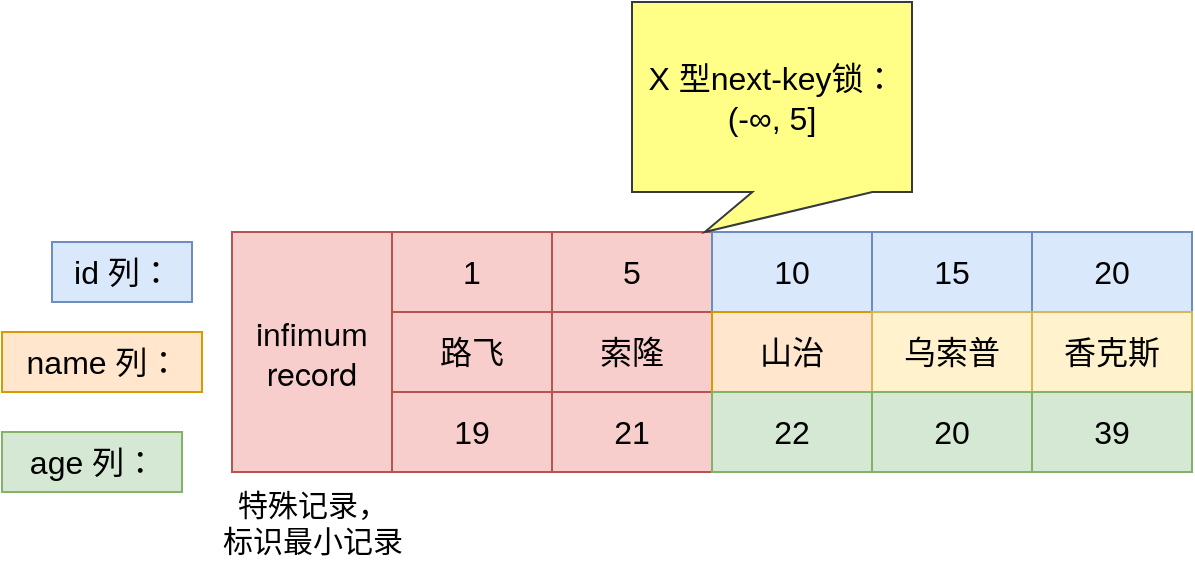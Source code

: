 <mxfile version="20.5.3" type="github">
  <diagram id="uNXggtIW4rXvVpEK32Hz" name="第 1 页">
    <mxGraphModel dx="2253" dy="743" grid="1" gridSize="10" guides="1" tooltips="1" connect="1" arrows="1" fold="1" page="1" pageScale="1" pageWidth="827" pageHeight="1169" math="0" shadow="0">
      <root>
        <mxCell id="0" />
        <mxCell id="1" parent="0" />
        <mxCell id="nwZtk9ZThx2Bu3_Ccv7r-1" value="1" style="rounded=0;whiteSpace=wrap;html=1;fontSize=16;fillColor=#f8cecc;strokeColor=#b85450;" vertex="1" parent="1">
          <mxGeometry x="120" y="240" width="80" height="40" as="geometry" />
        </mxCell>
        <mxCell id="nwZtk9ZThx2Bu3_Ccv7r-2" value="5" style="rounded=0;whiteSpace=wrap;html=1;fontSize=16;fillColor=#f8cecc;strokeColor=#b85450;" vertex="1" parent="1">
          <mxGeometry x="200" y="240" width="80" height="40" as="geometry" />
        </mxCell>
        <mxCell id="nwZtk9ZThx2Bu3_Ccv7r-3" value="10" style="rounded=0;whiteSpace=wrap;html=1;fontSize=16;fillColor=#dae8fc;strokeColor=#6c8ebf;" vertex="1" parent="1">
          <mxGeometry x="280" y="240" width="80" height="40" as="geometry" />
        </mxCell>
        <mxCell id="nwZtk9ZThx2Bu3_Ccv7r-4" value="15" style="rounded=0;whiteSpace=wrap;html=1;fontSize=16;fillColor=#dae8fc;strokeColor=#6c8ebf;" vertex="1" parent="1">
          <mxGeometry x="360" y="240" width="80" height="40" as="geometry" />
        </mxCell>
        <mxCell id="nwZtk9ZThx2Bu3_Ccv7r-5" value="20" style="rounded=0;whiteSpace=wrap;html=1;fontSize=16;fillColor=#dae8fc;strokeColor=#6c8ebf;" vertex="1" parent="1">
          <mxGeometry x="440" y="240" width="80" height="40" as="geometry" />
        </mxCell>
        <mxCell id="nwZtk9ZThx2Bu3_Ccv7r-6" value="路飞" style="rounded=0;whiteSpace=wrap;html=1;fontSize=16;fillColor=#f8cecc;strokeColor=#b85450;" vertex="1" parent="1">
          <mxGeometry x="120" y="280" width="80" height="40" as="geometry" />
        </mxCell>
        <mxCell id="nwZtk9ZThx2Bu3_Ccv7r-7" value="索隆" style="rounded=0;whiteSpace=wrap;html=1;fontSize=16;fillColor=#f8cecc;strokeColor=#b85450;" vertex="1" parent="1">
          <mxGeometry x="200" y="280" width="80" height="40" as="geometry" />
        </mxCell>
        <mxCell id="nwZtk9ZThx2Bu3_Ccv7r-8" value="山治" style="rounded=0;whiteSpace=wrap;html=1;fontSize=16;fillColor=#ffe6cc;strokeColor=#d79b00;" vertex="1" parent="1">
          <mxGeometry x="280" y="280" width="80" height="40" as="geometry" />
        </mxCell>
        <mxCell id="nwZtk9ZThx2Bu3_Ccv7r-9" value="乌索普" style="rounded=0;whiteSpace=wrap;html=1;fontSize=16;fillColor=#fff2cc;strokeColor=#d6b656;" vertex="1" parent="1">
          <mxGeometry x="360" y="280" width="80" height="40" as="geometry" />
        </mxCell>
        <mxCell id="nwZtk9ZThx2Bu3_Ccv7r-10" value="香克斯" style="rounded=0;whiteSpace=wrap;html=1;fontSize=16;fillColor=#fff2cc;strokeColor=#d6b656;" vertex="1" parent="1">
          <mxGeometry x="440" y="280" width="80" height="40" as="geometry" />
        </mxCell>
        <mxCell id="nwZtk9ZThx2Bu3_Ccv7r-11" value="19" style="rounded=0;whiteSpace=wrap;html=1;fontSize=16;fillColor=#f8cecc;strokeColor=#b85450;" vertex="1" parent="1">
          <mxGeometry x="120" y="320" width="80" height="40" as="geometry" />
        </mxCell>
        <mxCell id="nwZtk9ZThx2Bu3_Ccv7r-12" value="21" style="rounded=0;whiteSpace=wrap;html=1;fontSize=16;fillColor=#f8cecc;strokeColor=#b85450;" vertex="1" parent="1">
          <mxGeometry x="200" y="320" width="80" height="40" as="geometry" />
        </mxCell>
        <mxCell id="nwZtk9ZThx2Bu3_Ccv7r-13" value="21" style="rounded=0;whiteSpace=wrap;html=1;fontSize=16;fillColor=#f8cecc;strokeColor=#b85450;" vertex="1" parent="1">
          <mxGeometry x="200" y="320" width="80" height="40" as="geometry" />
        </mxCell>
        <mxCell id="nwZtk9ZThx2Bu3_Ccv7r-14" value="20" style="rounded=0;whiteSpace=wrap;html=1;fontSize=16;fillColor=#d5e8d4;strokeColor=#82b366;" vertex="1" parent="1">
          <mxGeometry x="360" y="320" width="80" height="40" as="geometry" />
        </mxCell>
        <mxCell id="nwZtk9ZThx2Bu3_Ccv7r-15" value="22" style="rounded=0;whiteSpace=wrap;html=1;fontSize=16;fillColor=#d5e8d4;strokeColor=#82b366;" vertex="1" parent="1">
          <mxGeometry x="280" y="320" width="80" height="40" as="geometry" />
        </mxCell>
        <mxCell id="nwZtk9ZThx2Bu3_Ccv7r-16" value="39" style="rounded=0;whiteSpace=wrap;html=1;fontSize=16;fillColor=#d5e8d4;strokeColor=#82b366;" vertex="1" parent="1">
          <mxGeometry x="440" y="320" width="80" height="40" as="geometry" />
        </mxCell>
        <mxCell id="nwZtk9ZThx2Bu3_Ccv7r-17" value="id 列：" style="text;html=1;align=center;verticalAlign=middle;resizable=0;points=[];autosize=1;strokeColor=#6c8ebf;fillColor=#dae8fc;fontSize=16;" vertex="1" parent="1">
          <mxGeometry x="-50" y="245" width="70" height="30" as="geometry" />
        </mxCell>
        <mxCell id="nwZtk9ZThx2Bu3_Ccv7r-18" value="age 列：" style="text;html=1;align=center;verticalAlign=middle;resizable=0;points=[];autosize=1;strokeColor=#82b366;fillColor=#d5e8d4;fontSize=16;" vertex="1" parent="1">
          <mxGeometry x="-75" y="340" width="90" height="30" as="geometry" />
        </mxCell>
        <mxCell id="nwZtk9ZThx2Bu3_Ccv7r-19" value="name 列：" style="text;html=1;align=center;verticalAlign=middle;resizable=0;points=[];autosize=1;strokeColor=#d79b00;fillColor=#ffe6cc;fontSize=16;" vertex="1" parent="1">
          <mxGeometry x="-75" y="290" width="100" height="30" as="geometry" />
        </mxCell>
        <mxCell id="nwZtk9ZThx2Bu3_Ccv7r-20" value="X 型next-key锁：&lt;br&gt;(-∞, 5]" style="shape=callout;whiteSpace=wrap;html=1;perimeter=calloutPerimeter;fontSize=16;fillColor=#ffff88;strokeColor=#36393d;size=20;position=0.43;position2=0.26;base=60;" vertex="1" parent="1">
          <mxGeometry x="240" y="125" width="140" height="115" as="geometry" />
        </mxCell>
        <mxCell id="nwZtk9ZThx2Bu3_Ccv7r-25" value="&lt;span style=&quot;caret-color: rgb(184, 191, 198); font-family: &amp;quot;Helvetica Neue&amp;quot;, Helvetica, Arial, sans-serif; font-size: 16px; orphans: 4; text-align: left; text-size-adjust: auto;&quot;&gt;infimum&lt;br&gt;record&lt;/span&gt;" style="rounded=0;whiteSpace=wrap;html=1;labelBackgroundColor=none;horizontal=1;verticalAlign=middle;fillColor=#f8cecc;strokeColor=#b85450;" vertex="1" parent="1">
          <mxGeometry x="40" y="240" width="80" height="120" as="geometry" />
        </mxCell>
        <mxCell id="nwZtk9ZThx2Bu3_Ccv7r-26" value="特殊记录，&lt;br style=&quot;font-size: 15px;&quot;&gt;标识最小记录" style="text;html=1;align=center;verticalAlign=middle;resizable=0;points=[];autosize=1;strokeColor=none;fillColor=none;fontSize=15;" vertex="1" parent="1">
          <mxGeometry x="25" y="360" width="110" height="50" as="geometry" />
        </mxCell>
      </root>
    </mxGraphModel>
  </diagram>
</mxfile>
